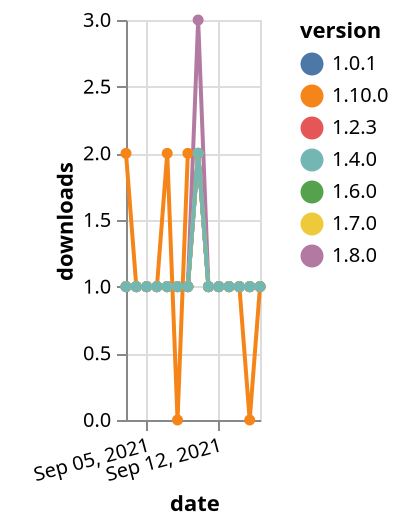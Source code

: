 {"$schema": "https://vega.github.io/schema/vega-lite/v5.json", "description": "A simple bar chart with embedded data.", "data": {"values": [{"date": "2021-09-03", "total": 159, "delta": 1, "version": "1.6.0"}, {"date": "2021-09-04", "total": 160, "delta": 1, "version": "1.6.0"}, {"date": "2021-09-05", "total": 161, "delta": 1, "version": "1.6.0"}, {"date": "2021-09-06", "total": 162, "delta": 1, "version": "1.6.0"}, {"date": "2021-09-07", "total": 163, "delta": 1, "version": "1.6.0"}, {"date": "2021-09-08", "total": 164, "delta": 1, "version": "1.6.0"}, {"date": "2021-09-09", "total": 165, "delta": 1, "version": "1.6.0"}, {"date": "2021-09-10", "total": 167, "delta": 2, "version": "1.6.0"}, {"date": "2021-09-11", "total": 168, "delta": 1, "version": "1.6.0"}, {"date": "2021-09-12", "total": 169, "delta": 1, "version": "1.6.0"}, {"date": "2021-09-13", "total": 170, "delta": 1, "version": "1.6.0"}, {"date": "2021-09-14", "total": 171, "delta": 1, "version": "1.6.0"}, {"date": "2021-09-15", "total": 172, "delta": 1, "version": "1.6.0"}, {"date": "2021-09-16", "total": 173, "delta": 1, "version": "1.6.0"}, {"date": "2021-09-03", "total": 185, "delta": 1, "version": "1.8.0"}, {"date": "2021-09-04", "total": 186, "delta": 1, "version": "1.8.0"}, {"date": "2021-09-05", "total": 187, "delta": 1, "version": "1.8.0"}, {"date": "2021-09-06", "total": 188, "delta": 1, "version": "1.8.0"}, {"date": "2021-09-07", "total": 189, "delta": 1, "version": "1.8.0"}, {"date": "2021-09-08", "total": 190, "delta": 1, "version": "1.8.0"}, {"date": "2021-09-09", "total": 191, "delta": 1, "version": "1.8.0"}, {"date": "2021-09-10", "total": 194, "delta": 3, "version": "1.8.0"}, {"date": "2021-09-11", "total": 195, "delta": 1, "version": "1.8.0"}, {"date": "2021-09-12", "total": 196, "delta": 1, "version": "1.8.0"}, {"date": "2021-09-13", "total": 197, "delta": 1, "version": "1.8.0"}, {"date": "2021-09-14", "total": 198, "delta": 1, "version": "1.8.0"}, {"date": "2021-09-15", "total": 199, "delta": 1, "version": "1.8.0"}, {"date": "2021-09-16", "total": 200, "delta": 1, "version": "1.8.0"}, {"date": "2021-09-03", "total": 123, "delta": 2, "version": "1.10.0"}, {"date": "2021-09-04", "total": 124, "delta": 1, "version": "1.10.0"}, {"date": "2021-09-05", "total": 125, "delta": 1, "version": "1.10.0"}, {"date": "2021-09-06", "total": 126, "delta": 1, "version": "1.10.0"}, {"date": "2021-09-07", "total": 128, "delta": 2, "version": "1.10.0"}, {"date": "2021-09-08", "total": 128, "delta": 0, "version": "1.10.0"}, {"date": "2021-09-09", "total": 130, "delta": 2, "version": "1.10.0"}, {"date": "2021-09-10", "total": 132, "delta": 2, "version": "1.10.0"}, {"date": "2021-09-11", "total": 133, "delta": 1, "version": "1.10.0"}, {"date": "2021-09-12", "total": 134, "delta": 1, "version": "1.10.0"}, {"date": "2021-09-13", "total": 135, "delta": 1, "version": "1.10.0"}, {"date": "2021-09-14", "total": 136, "delta": 1, "version": "1.10.0"}, {"date": "2021-09-15", "total": 136, "delta": 0, "version": "1.10.0"}, {"date": "2021-09-16", "total": 137, "delta": 1, "version": "1.10.0"}, {"date": "2021-09-03", "total": 254, "delta": 1, "version": "1.0.1"}, {"date": "2021-09-04", "total": 255, "delta": 1, "version": "1.0.1"}, {"date": "2021-09-05", "total": 256, "delta": 1, "version": "1.0.1"}, {"date": "2021-09-06", "total": 257, "delta": 1, "version": "1.0.1"}, {"date": "2021-09-07", "total": 258, "delta": 1, "version": "1.0.1"}, {"date": "2021-09-08", "total": 259, "delta": 1, "version": "1.0.1"}, {"date": "2021-09-09", "total": 260, "delta": 1, "version": "1.0.1"}, {"date": "2021-09-10", "total": 262, "delta": 2, "version": "1.0.1"}, {"date": "2021-09-11", "total": 263, "delta": 1, "version": "1.0.1"}, {"date": "2021-09-12", "total": 264, "delta": 1, "version": "1.0.1"}, {"date": "2021-09-13", "total": 265, "delta": 1, "version": "1.0.1"}, {"date": "2021-09-14", "total": 266, "delta": 1, "version": "1.0.1"}, {"date": "2021-09-15", "total": 267, "delta": 1, "version": "1.0.1"}, {"date": "2021-09-16", "total": 268, "delta": 1, "version": "1.0.1"}, {"date": "2021-09-03", "total": 201, "delta": 1, "version": "1.2.3"}, {"date": "2021-09-04", "total": 202, "delta": 1, "version": "1.2.3"}, {"date": "2021-09-05", "total": 203, "delta": 1, "version": "1.2.3"}, {"date": "2021-09-06", "total": 204, "delta": 1, "version": "1.2.3"}, {"date": "2021-09-07", "total": 205, "delta": 1, "version": "1.2.3"}, {"date": "2021-09-08", "total": 206, "delta": 1, "version": "1.2.3"}, {"date": "2021-09-09", "total": 207, "delta": 1, "version": "1.2.3"}, {"date": "2021-09-10", "total": 209, "delta": 2, "version": "1.2.3"}, {"date": "2021-09-11", "total": 210, "delta": 1, "version": "1.2.3"}, {"date": "2021-09-12", "total": 211, "delta": 1, "version": "1.2.3"}, {"date": "2021-09-13", "total": 212, "delta": 1, "version": "1.2.3"}, {"date": "2021-09-14", "total": 213, "delta": 1, "version": "1.2.3"}, {"date": "2021-09-15", "total": 214, "delta": 1, "version": "1.2.3"}, {"date": "2021-09-16", "total": 215, "delta": 1, "version": "1.2.3"}, {"date": "2021-09-03", "total": 151, "delta": 1, "version": "1.7.0"}, {"date": "2021-09-04", "total": 152, "delta": 1, "version": "1.7.0"}, {"date": "2021-09-05", "total": 153, "delta": 1, "version": "1.7.0"}, {"date": "2021-09-06", "total": 154, "delta": 1, "version": "1.7.0"}, {"date": "2021-09-07", "total": 155, "delta": 1, "version": "1.7.0"}, {"date": "2021-09-08", "total": 156, "delta": 1, "version": "1.7.0"}, {"date": "2021-09-09", "total": 157, "delta": 1, "version": "1.7.0"}, {"date": "2021-09-10", "total": 159, "delta": 2, "version": "1.7.0"}, {"date": "2021-09-11", "total": 160, "delta": 1, "version": "1.7.0"}, {"date": "2021-09-12", "total": 161, "delta": 1, "version": "1.7.0"}, {"date": "2021-09-13", "total": 162, "delta": 1, "version": "1.7.0"}, {"date": "2021-09-14", "total": 163, "delta": 1, "version": "1.7.0"}, {"date": "2021-09-15", "total": 164, "delta": 1, "version": "1.7.0"}, {"date": "2021-09-16", "total": 165, "delta": 1, "version": "1.7.0"}, {"date": "2021-09-03", "total": 199, "delta": 1, "version": "1.4.0"}, {"date": "2021-09-04", "total": 200, "delta": 1, "version": "1.4.0"}, {"date": "2021-09-05", "total": 201, "delta": 1, "version": "1.4.0"}, {"date": "2021-09-06", "total": 202, "delta": 1, "version": "1.4.0"}, {"date": "2021-09-07", "total": 203, "delta": 1, "version": "1.4.0"}, {"date": "2021-09-08", "total": 204, "delta": 1, "version": "1.4.0"}, {"date": "2021-09-09", "total": 205, "delta": 1, "version": "1.4.0"}, {"date": "2021-09-10", "total": 207, "delta": 2, "version": "1.4.0"}, {"date": "2021-09-11", "total": 208, "delta": 1, "version": "1.4.0"}, {"date": "2021-09-12", "total": 209, "delta": 1, "version": "1.4.0"}, {"date": "2021-09-13", "total": 210, "delta": 1, "version": "1.4.0"}, {"date": "2021-09-14", "total": 211, "delta": 1, "version": "1.4.0"}, {"date": "2021-09-15", "total": 212, "delta": 1, "version": "1.4.0"}, {"date": "2021-09-16", "total": 213, "delta": 1, "version": "1.4.0"}]}, "width": "container", "mark": {"type": "line", "point": {"filled": true}}, "encoding": {"x": {"field": "date", "type": "temporal", "timeUnit": "yearmonthdate", "title": "date", "axis": {"labelAngle": -15}}, "y": {"field": "delta", "type": "quantitative", "title": "downloads"}, "color": {"field": "version", "type": "nominal"}, "tooltip": {"field": "delta"}}}
